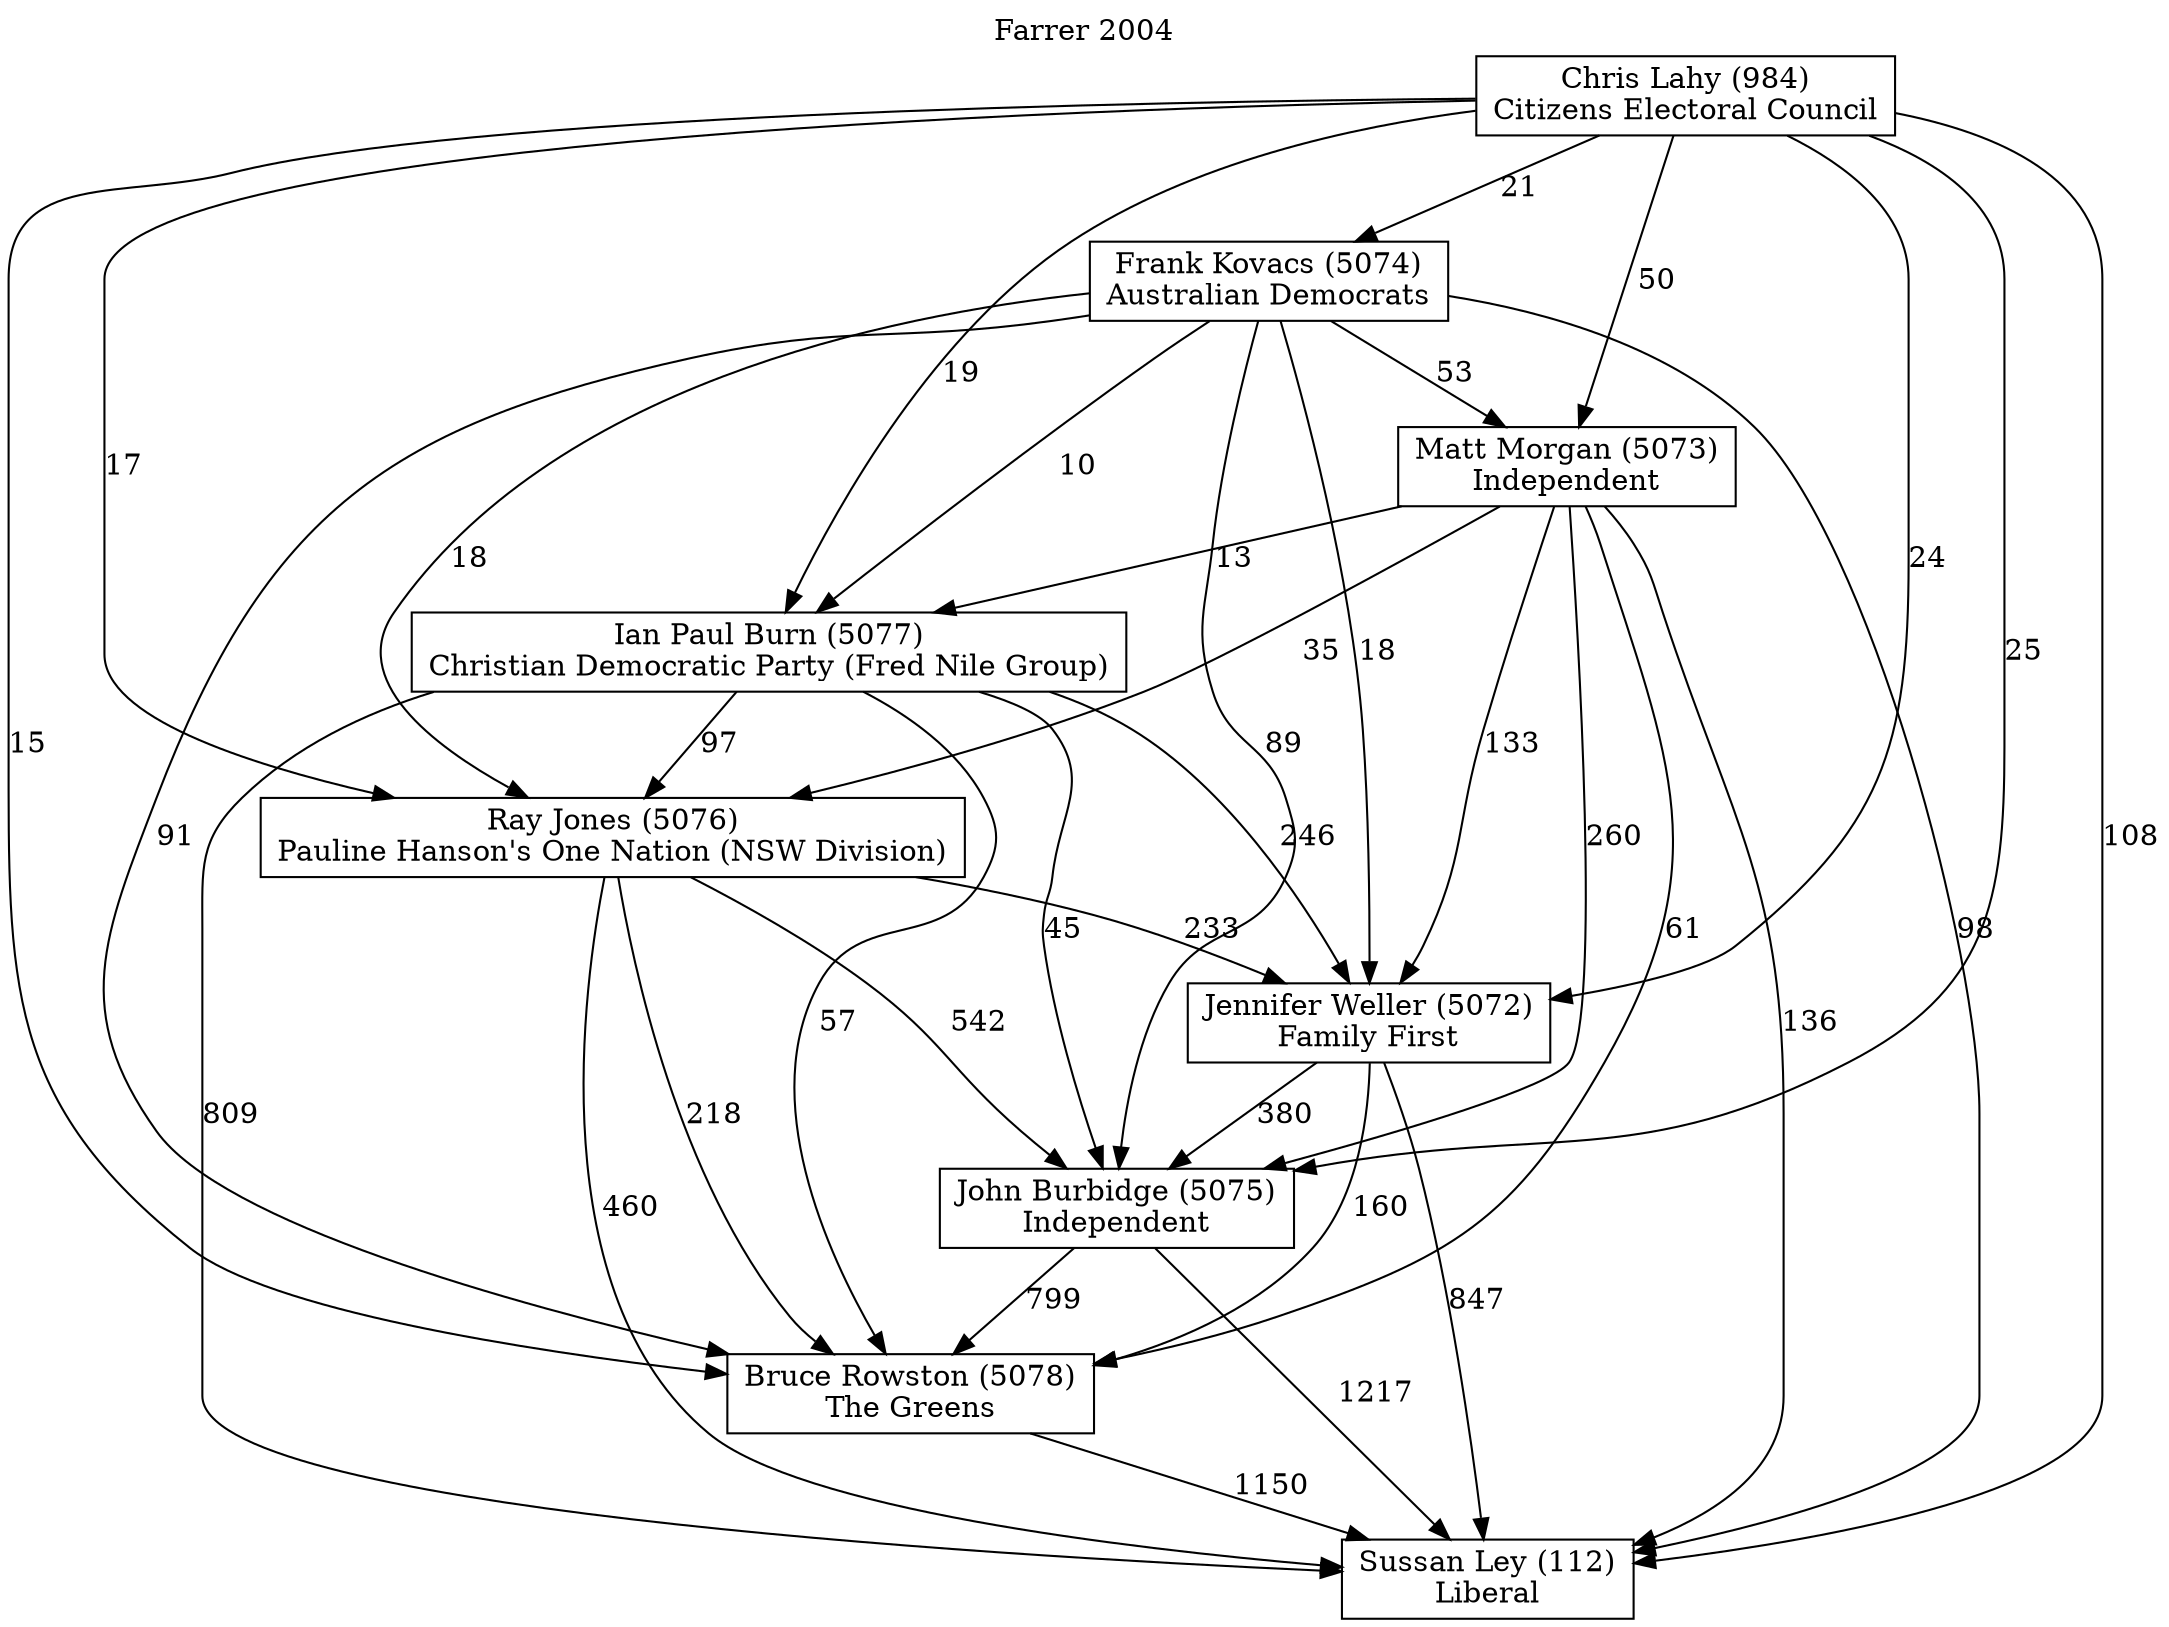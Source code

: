 // House preference flow
digraph "Sussan Ley (112)_Farrer_2004" {
	graph [label="Farrer 2004" labelloc=t mclimit=2]
	node [shape=box]
	"Sussan Ley (112)" [label="Sussan Ley (112)
Liberal"]
	"Bruce Rowston (5078)" [label="Bruce Rowston (5078)
The Greens"]
	"John Burbidge (5075)" [label="John Burbidge (5075)
Independent"]
	"Jennifer Weller (5072)" [label="Jennifer Weller (5072)
Family First"]
	"Ray Jones (5076)" [label="Ray Jones (5076)
Pauline Hanson's One Nation (NSW Division)"]
	"Ian Paul Burn (5077)" [label="Ian Paul Burn (5077)
Christian Democratic Party (Fred Nile Group)"]
	"Matt Morgan (5073)" [label="Matt Morgan (5073)
Independent"]
	"Frank Kovacs (5074)" [label="Frank Kovacs (5074)
Australian Democrats"]
	"Chris Lahy (984)" [label="Chris Lahy (984)
Citizens Electoral Council"]
	"Bruce Rowston (5078)" -> "Sussan Ley (112)" [label=1150]
	"John Burbidge (5075)" -> "Bruce Rowston (5078)" [label=799]
	"Jennifer Weller (5072)" -> "John Burbidge (5075)" [label=380]
	"Ray Jones (5076)" -> "Jennifer Weller (5072)" [label=233]
	"Ian Paul Burn (5077)" -> "Ray Jones (5076)" [label=97]
	"Matt Morgan (5073)" -> "Ian Paul Burn (5077)" [label=13]
	"Frank Kovacs (5074)" -> "Matt Morgan (5073)" [label=53]
	"Chris Lahy (984)" -> "Frank Kovacs (5074)" [label=21]
	"John Burbidge (5075)" -> "Sussan Ley (112)" [label=1217]
	"Jennifer Weller (5072)" -> "Sussan Ley (112)" [label=847]
	"Ray Jones (5076)" -> "Sussan Ley (112)" [label=460]
	"Ian Paul Burn (5077)" -> "Sussan Ley (112)" [label=809]
	"Matt Morgan (5073)" -> "Sussan Ley (112)" [label=136]
	"Frank Kovacs (5074)" -> "Sussan Ley (112)" [label=98]
	"Chris Lahy (984)" -> "Sussan Ley (112)" [label=108]
	"Chris Lahy (984)" -> "Matt Morgan (5073)" [label=50]
	"Frank Kovacs (5074)" -> "Ian Paul Burn (5077)" [label=10]
	"Chris Lahy (984)" -> "Ian Paul Burn (5077)" [label=19]
	"Matt Morgan (5073)" -> "Ray Jones (5076)" [label=35]
	"Frank Kovacs (5074)" -> "Ray Jones (5076)" [label=18]
	"Chris Lahy (984)" -> "Ray Jones (5076)" [label=17]
	"Ian Paul Burn (5077)" -> "Jennifer Weller (5072)" [label=246]
	"Matt Morgan (5073)" -> "Jennifer Weller (5072)" [label=133]
	"Frank Kovacs (5074)" -> "Jennifer Weller (5072)" [label=18]
	"Chris Lahy (984)" -> "Jennifer Weller (5072)" [label=24]
	"Ray Jones (5076)" -> "John Burbidge (5075)" [label=542]
	"Ian Paul Burn (5077)" -> "John Burbidge (5075)" [label=45]
	"Matt Morgan (5073)" -> "John Burbidge (5075)" [label=260]
	"Frank Kovacs (5074)" -> "John Burbidge (5075)" [label=89]
	"Chris Lahy (984)" -> "John Burbidge (5075)" [label=25]
	"Jennifer Weller (5072)" -> "Bruce Rowston (5078)" [label=160]
	"Ray Jones (5076)" -> "Bruce Rowston (5078)" [label=218]
	"Ian Paul Burn (5077)" -> "Bruce Rowston (5078)" [label=57]
	"Matt Morgan (5073)" -> "Bruce Rowston (5078)" [label=61]
	"Frank Kovacs (5074)" -> "Bruce Rowston (5078)" [label=91]
	"Chris Lahy (984)" -> "Bruce Rowston (5078)" [label=15]
}
